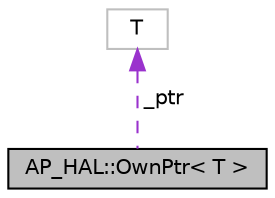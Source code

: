 digraph "AP_HAL::OwnPtr&lt; T &gt;"
{
 // INTERACTIVE_SVG=YES
  edge [fontname="Helvetica",fontsize="10",labelfontname="Helvetica",labelfontsize="10"];
  node [fontname="Helvetica",fontsize="10",shape=record];
  Node1 [label="AP_HAL::OwnPtr\< T \>",height=0.2,width=0.4,color="black", fillcolor="grey75", style="filled", fontcolor="black"];
  Node2 -> Node1 [dir="back",color="darkorchid3",fontsize="10",style="dashed",label=" _ptr" ,fontname="Helvetica"];
  Node2 [label="T",height=0.2,width=0.4,color="grey75", fillcolor="white", style="filled"];
}
